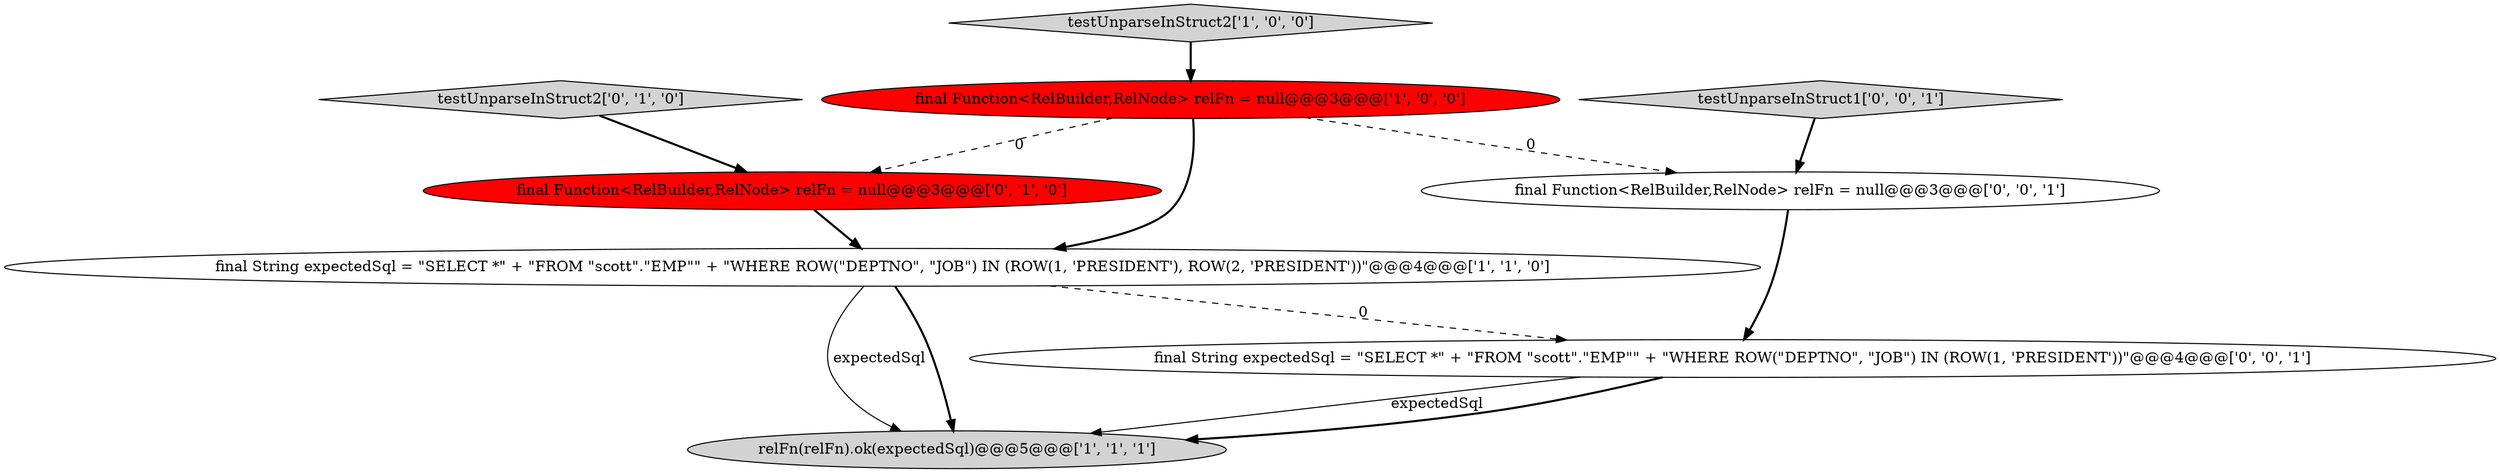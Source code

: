 digraph {
0 [style = filled, label = "final String expectedSql = \"SELECT *\" + \"FROM \"scott\".\"EMP\"\" + \"WHERE ROW(\"DEPTNO\", \"JOB\") IN (ROW(1, 'PRESIDENT'), ROW(2, 'PRESIDENT'))\"@@@4@@@['1', '1', '0']", fillcolor = white, shape = ellipse image = "AAA0AAABBB1BBB"];
7 [style = filled, label = "final Function<RelBuilder,RelNode> relFn = null@@@3@@@['0', '0', '1']", fillcolor = white, shape = ellipse image = "AAA0AAABBB3BBB"];
2 [style = filled, label = "relFn(relFn).ok(expectedSql)@@@5@@@['1', '1', '1']", fillcolor = lightgray, shape = ellipse image = "AAA0AAABBB1BBB"];
1 [style = filled, label = "testUnparseInStruct2['1', '0', '0']", fillcolor = lightgray, shape = diamond image = "AAA0AAABBB1BBB"];
5 [style = filled, label = "final Function<RelBuilder,RelNode> relFn = null@@@3@@@['0', '1', '0']", fillcolor = red, shape = ellipse image = "AAA1AAABBB2BBB"];
8 [style = filled, label = "testUnparseInStruct1['0', '0', '1']", fillcolor = lightgray, shape = diamond image = "AAA0AAABBB3BBB"];
6 [style = filled, label = "final String expectedSql = \"SELECT *\" + \"FROM \"scott\".\"EMP\"\" + \"WHERE ROW(\"DEPTNO\", \"JOB\") IN (ROW(1, 'PRESIDENT'))\"@@@4@@@['0', '0', '1']", fillcolor = white, shape = ellipse image = "AAA0AAABBB3BBB"];
3 [style = filled, label = "final Function<RelBuilder,RelNode> relFn = null@@@3@@@['1', '0', '0']", fillcolor = red, shape = ellipse image = "AAA1AAABBB1BBB"];
4 [style = filled, label = "testUnparseInStruct2['0', '1', '0']", fillcolor = lightgray, shape = diamond image = "AAA0AAABBB2BBB"];
1->3 [style = bold, label=""];
8->7 [style = bold, label=""];
3->5 [style = dashed, label="0"];
0->2 [style = solid, label="expectedSql"];
0->6 [style = dashed, label="0"];
6->2 [style = solid, label="expectedSql"];
5->0 [style = bold, label=""];
3->7 [style = dashed, label="0"];
4->5 [style = bold, label=""];
3->0 [style = bold, label=""];
7->6 [style = bold, label=""];
0->2 [style = bold, label=""];
6->2 [style = bold, label=""];
}
